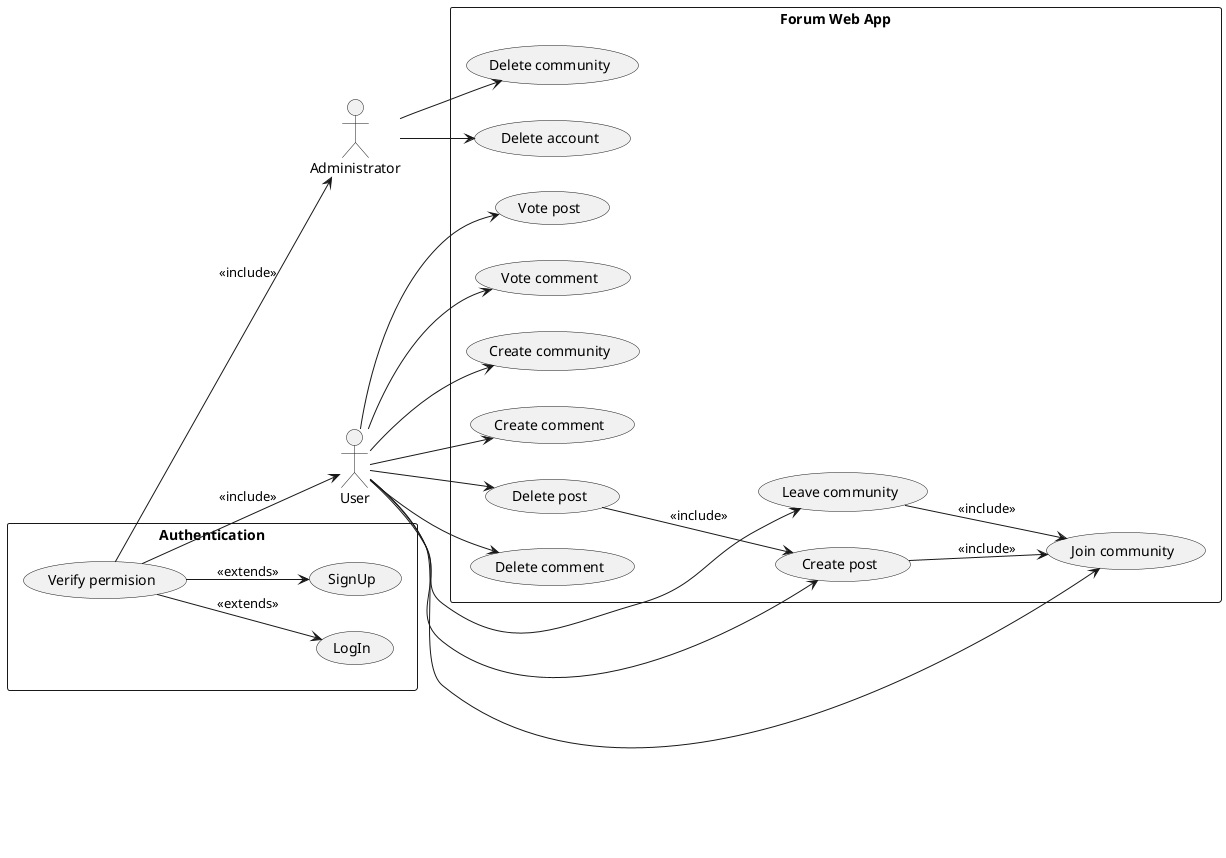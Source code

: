
@startuml
left to right direction
rectangle "Authentication" {
    usecase "Verify permision" as verify
    usecase "LogIn" as login
    usecase "SignUp" as register
}
left to right direction
actor "User" as user
actor "Administrator" as admin
rectangle "Forum Web App" {
    usecase "Leave community" as UC1
    usecase "Create community" as UC2
    usecase "Create post" as UC3
    usecase "Create comment" as UC4
    usecase "Delete post" as UC5
    usecase "Delete comment" as UC6
    usecase "Delete account" as UC7
    usecase "Delete community" as UC8
    usecase "Join community" as UC9
    usecase "Vote post" as UC10
    usecase "Vote comment" as UC11
}
UC3 --> UC9 : <<include>>
UC5 --> UC3 : <<include>>
UC1 --> UC9 : <<include>>
user --> UC1
user --> UC2
user --> UC3
user --> UC4
user --> UC5
user --> UC6
user --> UC9
user --> UC10
user --> UC11
admin --> UC7
admin --> UC8
verify --> login : <<extends>>
verify --> register : <<extends>>
verify --> user : <<include>>
verify --> admin : <<include>>
@enduml